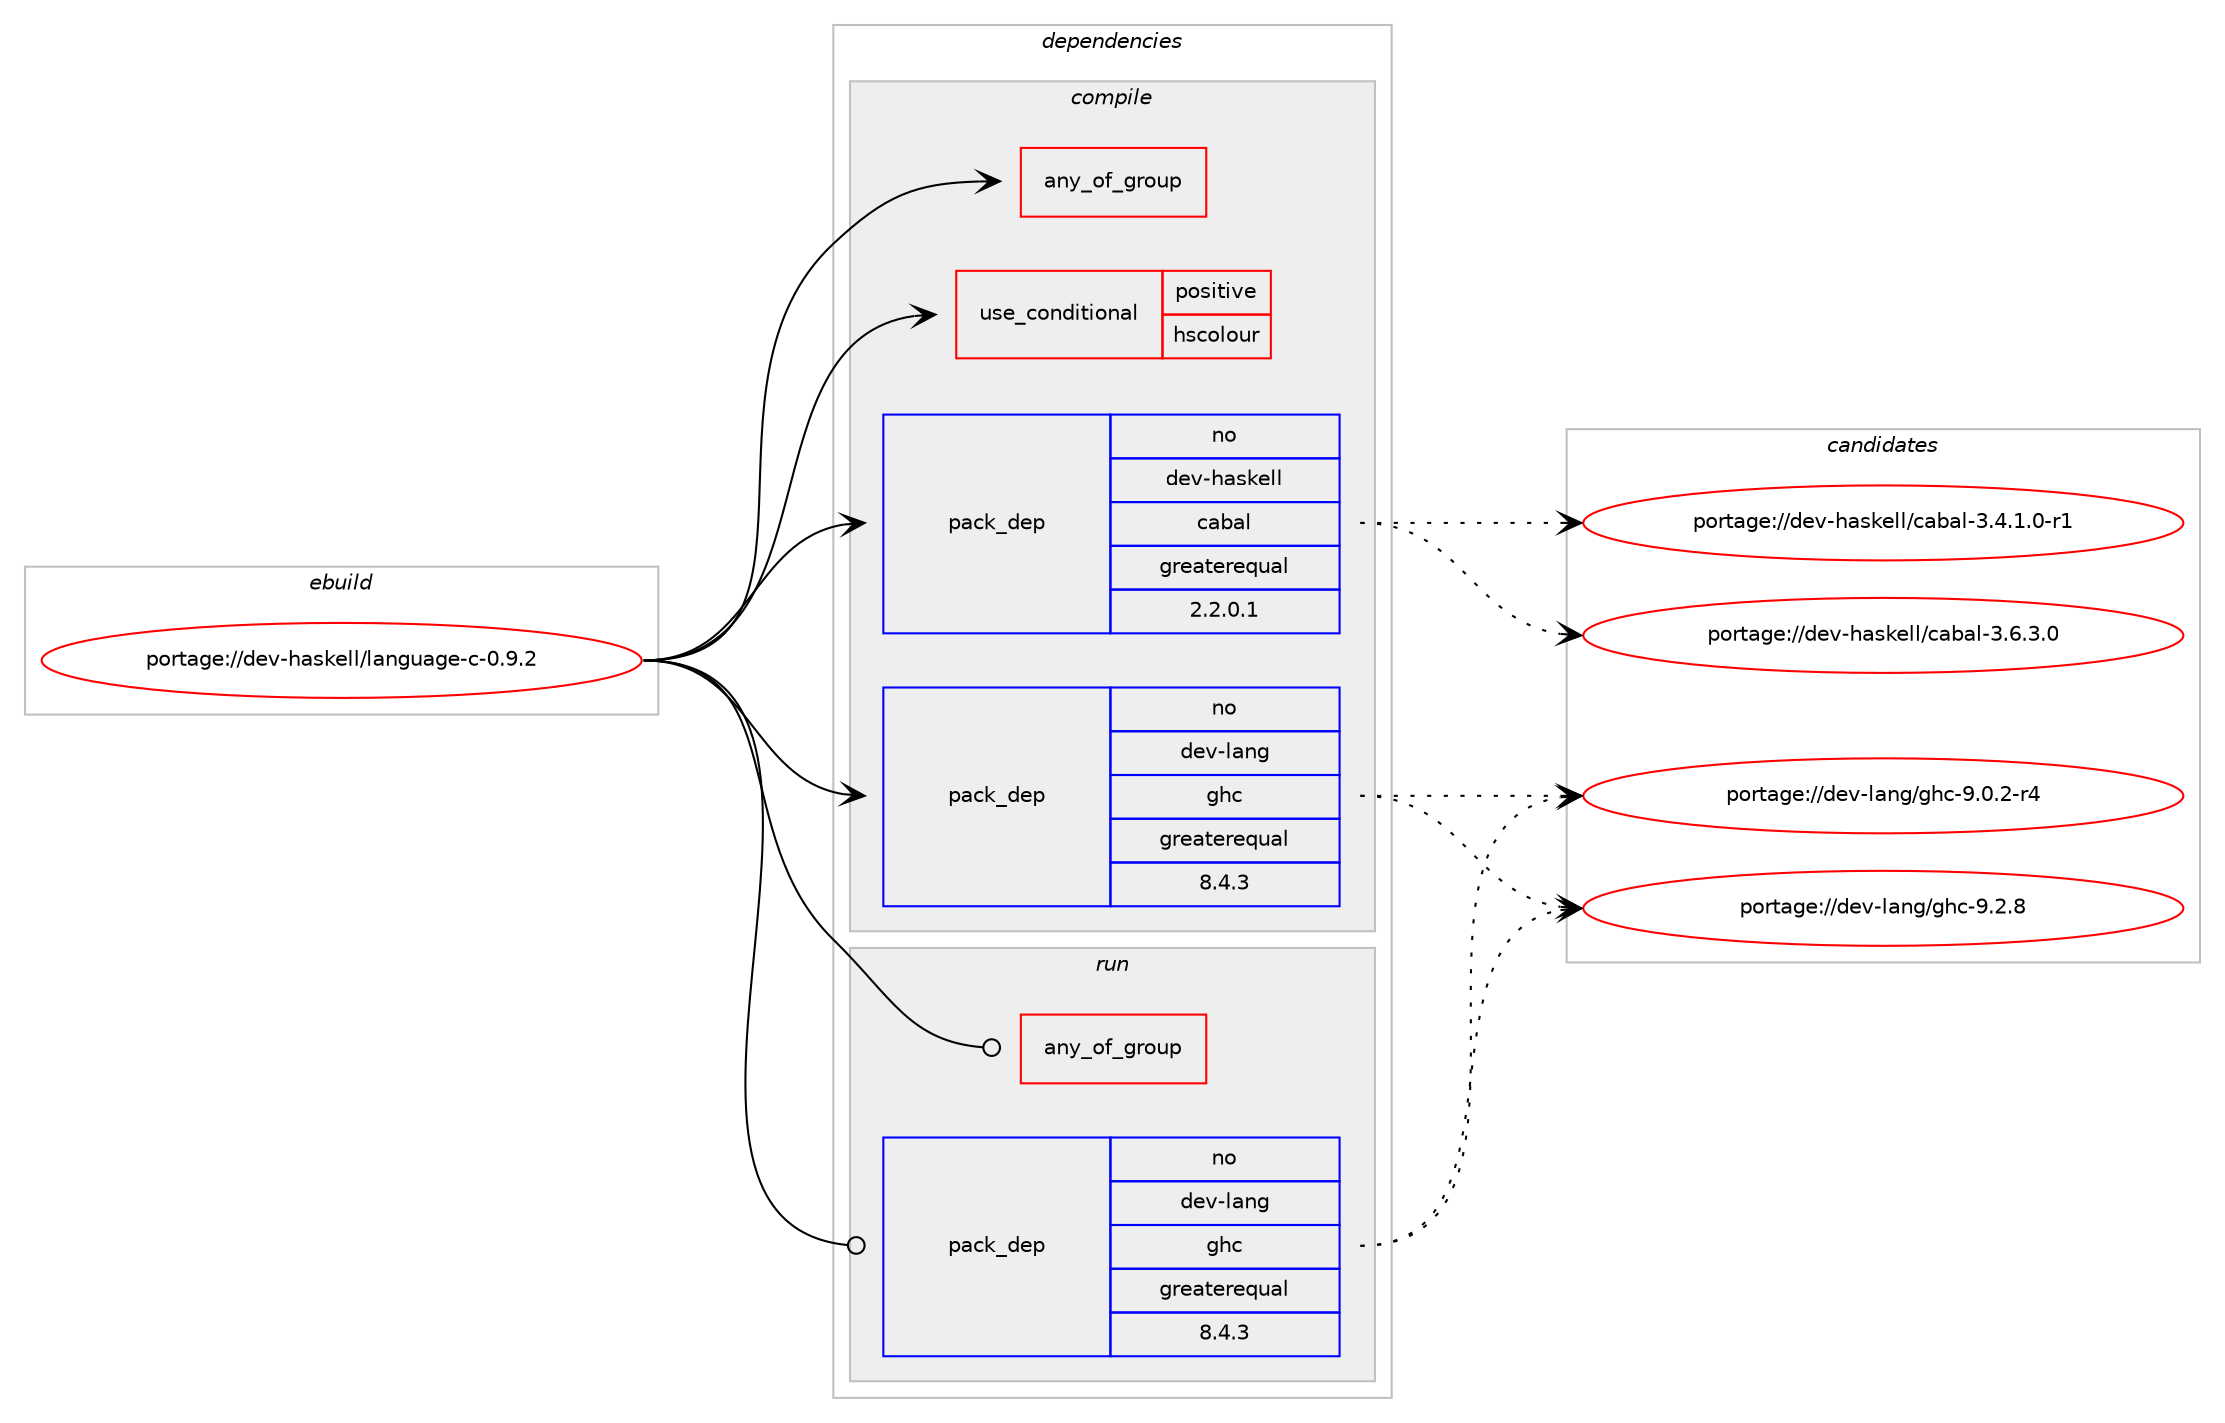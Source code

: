 digraph prolog {

# *************
# Graph options
# *************

newrank=true;
concentrate=true;
compound=true;
graph [rankdir=LR,fontname=Helvetica,fontsize=10,ranksep=1.5];#, ranksep=2.5, nodesep=0.2];
edge  [arrowhead=vee];
node  [fontname=Helvetica,fontsize=10];

# **********
# The ebuild
# **********

subgraph cluster_leftcol {
color=gray;
rank=same;
label=<<i>ebuild</i>>;
id [label="portage://dev-haskell/language-c-0.9.2", color=red, width=4, href="../dev-haskell/language-c-0.9.2.svg"];
}

# ****************
# The dependencies
# ****************

subgraph cluster_midcol {
color=gray;
label=<<i>dependencies</i>>;
subgraph cluster_compile {
fillcolor="#eeeeee";
style=filled;
label=<<i>compile</i>>;
subgraph any885 {
dependency39818 [label=<<TABLE BORDER="0" CELLBORDER="1" CELLSPACING="0" CELLPADDING="4"><TR><TD CELLPADDING="10">any_of_group</TD></TR></TABLE>>, shape=none, color=red];# *** BEGIN UNKNOWN DEPENDENCY TYPE (TODO) ***
# dependency39818 -> package_dependency(portage://dev-haskell/language-c-0.9.2,install,no,dev-lang,ghc,none,[,,],[],[])
# *** END UNKNOWN DEPENDENCY TYPE (TODO) ***

# *** BEGIN UNKNOWN DEPENDENCY TYPE (TODO) ***
# dependency39818 -> package_dependency(portage://dev-haskell/language-c-0.9.2,install,no,dev-haskell,process,none,[,,],[],[use(optenable(profile),none)])
# *** END UNKNOWN DEPENDENCY TYPE (TODO) ***

}
id:e -> dependency39818:w [weight=20,style="solid",arrowhead="vee"];
subgraph cond20035 {
dependency39819 [label=<<TABLE BORDER="0" CELLBORDER="1" CELLSPACING="0" CELLPADDING="4"><TR><TD ROWSPAN="3" CELLPADDING="10">use_conditional</TD></TR><TR><TD>positive</TD></TR><TR><TD>hscolour</TD></TR></TABLE>>, shape=none, color=red];
# *** BEGIN UNKNOWN DEPENDENCY TYPE (TODO) ***
# dependency39819 -> package_dependency(portage://dev-haskell/language-c-0.9.2,install,no,dev-haskell,hscolour,none,[,,],[],[])
# *** END UNKNOWN DEPENDENCY TYPE (TODO) ***

}
id:e -> dependency39819:w [weight=20,style="solid",arrowhead="vee"];
# *** BEGIN UNKNOWN DEPENDENCY TYPE (TODO) ***
# id -> package_dependency(portage://dev-haskell/language-c-0.9.2,install,no,dev-haskell,alex,none,[,,],[],[])
# *** END UNKNOWN DEPENDENCY TYPE (TODO) ***

subgraph pack18817 {
dependency39820 [label=<<TABLE BORDER="0" CELLBORDER="1" CELLSPACING="0" CELLPADDING="4" WIDTH="220"><TR><TD ROWSPAN="6" CELLPADDING="30">pack_dep</TD></TR><TR><TD WIDTH="110">no</TD></TR><TR><TD>dev-haskell</TD></TR><TR><TD>cabal</TD></TR><TR><TD>greaterequal</TD></TR><TR><TD>2.2.0.1</TD></TR></TABLE>>, shape=none, color=blue];
}
id:e -> dependency39820:w [weight=20,style="solid",arrowhead="vee"];
# *** BEGIN UNKNOWN DEPENDENCY TYPE (TODO) ***
# id -> package_dependency(portage://dev-haskell/language-c-0.9.2,install,no,dev-haskell,happy,none,[,,],[],[])
# *** END UNKNOWN DEPENDENCY TYPE (TODO) ***

subgraph pack18818 {
dependency39821 [label=<<TABLE BORDER="0" CELLBORDER="1" CELLSPACING="0" CELLPADDING="4" WIDTH="220"><TR><TD ROWSPAN="6" CELLPADDING="30">pack_dep</TD></TR><TR><TD WIDTH="110">no</TD></TR><TR><TD>dev-lang</TD></TR><TR><TD>ghc</TD></TR><TR><TD>greaterequal</TD></TR><TR><TD>8.4.3</TD></TR></TABLE>>, shape=none, color=blue];
}
id:e -> dependency39821:w [weight=20,style="solid",arrowhead="vee"];
}
subgraph cluster_compileandrun {
fillcolor="#eeeeee";
style=filled;
label=<<i>compile and run</i>>;
}
subgraph cluster_run {
fillcolor="#eeeeee";
style=filled;
label=<<i>run</i>>;
subgraph any886 {
dependency39822 [label=<<TABLE BORDER="0" CELLBORDER="1" CELLSPACING="0" CELLPADDING="4"><TR><TD CELLPADDING="10">any_of_group</TD></TR></TABLE>>, shape=none, color=red];# *** BEGIN UNKNOWN DEPENDENCY TYPE (TODO) ***
# dependency39822 -> package_dependency(portage://dev-haskell/language-c-0.9.2,run,no,dev-lang,ghc,none,[,,],[],[])
# *** END UNKNOWN DEPENDENCY TYPE (TODO) ***

# *** BEGIN UNKNOWN DEPENDENCY TYPE (TODO) ***
# dependency39822 -> package_dependency(portage://dev-haskell/language-c-0.9.2,run,no,dev-haskell,process,none,[,,],[],[use(optenable(profile),none)])
# *** END UNKNOWN DEPENDENCY TYPE (TODO) ***

}
id:e -> dependency39822:w [weight=20,style="solid",arrowhead="odot"];
subgraph pack18819 {
dependency39823 [label=<<TABLE BORDER="0" CELLBORDER="1" CELLSPACING="0" CELLPADDING="4" WIDTH="220"><TR><TD ROWSPAN="6" CELLPADDING="30">pack_dep</TD></TR><TR><TD WIDTH="110">no</TD></TR><TR><TD>dev-lang</TD></TR><TR><TD>ghc</TD></TR><TR><TD>greaterequal</TD></TR><TR><TD>8.4.3</TD></TR></TABLE>>, shape=none, color=blue];
}
id:e -> dependency39823:w [weight=20,style="solid",arrowhead="odot"];
# *** BEGIN UNKNOWN DEPENDENCY TYPE (TODO) ***
# id -> package_dependency(portage://dev-haskell/language-c-0.9.2,run,no,dev-lang,ghc,none,[,,],any_same_slot,[use(optenable(profile),none)])
# *** END UNKNOWN DEPENDENCY TYPE (TODO) ***

}
}

# **************
# The candidates
# **************

subgraph cluster_choices {
rank=same;
color=gray;
label=<<i>candidates</i>>;

subgraph choice18817 {
color=black;
nodesep=1;
choice1001011184510497115107101108108479997989710845514652464946484511449 [label="portage://dev-haskell/cabal-3.4.1.0-r1", color=red, width=4,href="../dev-haskell/cabal-3.4.1.0-r1.svg"];
choice100101118451049711510710110810847999798971084551465446514648 [label="portage://dev-haskell/cabal-3.6.3.0", color=red, width=4,href="../dev-haskell/cabal-3.6.3.0.svg"];
dependency39820:e -> choice1001011184510497115107101108108479997989710845514652464946484511449:w [style=dotted,weight="100"];
dependency39820:e -> choice100101118451049711510710110810847999798971084551465446514648:w [style=dotted,weight="100"];
}
subgraph choice18818 {
color=black;
nodesep=1;
choice100101118451089711010347103104994557464846504511452 [label="portage://dev-lang/ghc-9.0.2-r4", color=red, width=4,href="../dev-lang/ghc-9.0.2-r4.svg"];
choice10010111845108971101034710310499455746504656 [label="portage://dev-lang/ghc-9.2.8", color=red, width=4,href="../dev-lang/ghc-9.2.8.svg"];
dependency39821:e -> choice100101118451089711010347103104994557464846504511452:w [style=dotted,weight="100"];
dependency39821:e -> choice10010111845108971101034710310499455746504656:w [style=dotted,weight="100"];
}
subgraph choice18819 {
color=black;
nodesep=1;
choice100101118451089711010347103104994557464846504511452 [label="portage://dev-lang/ghc-9.0.2-r4", color=red, width=4,href="../dev-lang/ghc-9.0.2-r4.svg"];
choice10010111845108971101034710310499455746504656 [label="portage://dev-lang/ghc-9.2.8", color=red, width=4,href="../dev-lang/ghc-9.2.8.svg"];
dependency39823:e -> choice100101118451089711010347103104994557464846504511452:w [style=dotted,weight="100"];
dependency39823:e -> choice10010111845108971101034710310499455746504656:w [style=dotted,weight="100"];
}
}

}
